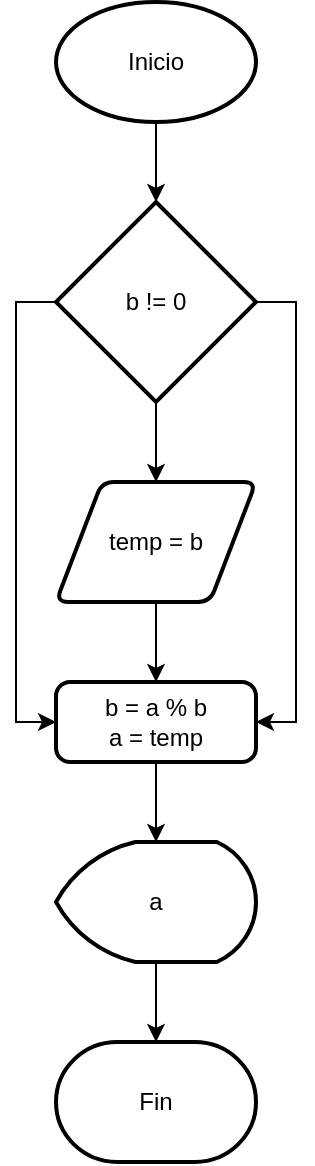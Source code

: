<mxfile version="24.3.1" type="github">
  <diagram name="Página-1" id="SZbIjKiSIgq2nOfCxIZn">
    <mxGraphModel dx="879" dy="440" grid="1" gridSize="10" guides="1" tooltips="1" connect="1" arrows="1" fold="1" page="1" pageScale="1" pageWidth="827" pageHeight="1169" math="0" shadow="0">
      <root>
        <mxCell id="0" />
        <mxCell id="1" parent="0" />
        <mxCell id="cA3qcqSXhE8oh6iwLITy-4" value="" style="edgeStyle=orthogonalEdgeStyle;rounded=0;orthogonalLoop=1;jettySize=auto;html=1;" edge="1" parent="1" source="cA3qcqSXhE8oh6iwLITy-2" target="cA3qcqSXhE8oh6iwLITy-3">
          <mxGeometry relative="1" as="geometry" />
        </mxCell>
        <mxCell id="cA3qcqSXhE8oh6iwLITy-2" value="Inicio" style="strokeWidth=2;html=1;shape=mxgraph.flowchart.start_1;whiteSpace=wrap;" vertex="1" parent="1">
          <mxGeometry x="364" y="10" width="100" height="60" as="geometry" />
        </mxCell>
        <mxCell id="cA3qcqSXhE8oh6iwLITy-6" value="" style="edgeStyle=orthogonalEdgeStyle;rounded=0;orthogonalLoop=1;jettySize=auto;html=1;" edge="1" parent="1" source="cA3qcqSXhE8oh6iwLITy-3" target="cA3qcqSXhE8oh6iwLITy-5">
          <mxGeometry relative="1" as="geometry" />
        </mxCell>
        <mxCell id="cA3qcqSXhE8oh6iwLITy-9" style="edgeStyle=orthogonalEdgeStyle;rounded=0;orthogonalLoop=1;jettySize=auto;html=1;entryX=0;entryY=0.5;entryDx=0;entryDy=0;" edge="1" parent="1" source="cA3qcqSXhE8oh6iwLITy-3" target="cA3qcqSXhE8oh6iwLITy-7">
          <mxGeometry relative="1" as="geometry">
            <Array as="points">
              <mxPoint x="344" y="160" />
              <mxPoint x="344" y="370" />
            </Array>
          </mxGeometry>
        </mxCell>
        <mxCell id="cA3qcqSXhE8oh6iwLITy-10" style="edgeStyle=orthogonalEdgeStyle;rounded=0;orthogonalLoop=1;jettySize=auto;html=1;entryX=1;entryY=0.5;entryDx=0;entryDy=0;" edge="1" parent="1" source="cA3qcqSXhE8oh6iwLITy-3" target="cA3qcqSXhE8oh6iwLITy-7">
          <mxGeometry relative="1" as="geometry">
            <Array as="points">
              <mxPoint x="484" y="160" />
              <mxPoint x="484" y="370" />
            </Array>
          </mxGeometry>
        </mxCell>
        <mxCell id="cA3qcqSXhE8oh6iwLITy-3" value="b != 0" style="strokeWidth=2;html=1;shape=mxgraph.flowchart.decision;whiteSpace=wrap;" vertex="1" parent="1">
          <mxGeometry x="364" y="110" width="100" height="100" as="geometry" />
        </mxCell>
        <mxCell id="cA3qcqSXhE8oh6iwLITy-8" value="" style="edgeStyle=orthogonalEdgeStyle;rounded=0;orthogonalLoop=1;jettySize=auto;html=1;" edge="1" parent="1" source="cA3qcqSXhE8oh6iwLITy-5" target="cA3qcqSXhE8oh6iwLITy-7">
          <mxGeometry relative="1" as="geometry" />
        </mxCell>
        <mxCell id="cA3qcqSXhE8oh6iwLITy-5" value="temp = b" style="shape=parallelogram;html=1;strokeWidth=2;perimeter=parallelogramPerimeter;whiteSpace=wrap;rounded=1;arcSize=12;size=0.23;" vertex="1" parent="1">
          <mxGeometry x="364" y="250" width="100" height="60" as="geometry" />
        </mxCell>
        <mxCell id="cA3qcqSXhE8oh6iwLITy-12" value="" style="edgeStyle=orthogonalEdgeStyle;rounded=0;orthogonalLoop=1;jettySize=auto;html=1;" edge="1" parent="1" source="cA3qcqSXhE8oh6iwLITy-7" target="cA3qcqSXhE8oh6iwLITy-11">
          <mxGeometry relative="1" as="geometry" />
        </mxCell>
        <mxCell id="cA3qcqSXhE8oh6iwLITy-7" value="&lt;div&gt;b = a % b&lt;/div&gt;&lt;div&gt;a = temp&lt;br&gt;&lt;/div&gt;" style="rounded=1;whiteSpace=wrap;html=1;absoluteArcSize=1;arcSize=14;strokeWidth=2;" vertex="1" parent="1">
          <mxGeometry x="364" y="350" width="100" height="40" as="geometry" />
        </mxCell>
        <mxCell id="cA3qcqSXhE8oh6iwLITy-14" value="" style="edgeStyle=orthogonalEdgeStyle;rounded=0;orthogonalLoop=1;jettySize=auto;html=1;" edge="1" parent="1" source="cA3qcqSXhE8oh6iwLITy-11" target="cA3qcqSXhE8oh6iwLITy-13">
          <mxGeometry relative="1" as="geometry" />
        </mxCell>
        <mxCell id="cA3qcqSXhE8oh6iwLITy-11" value="a" style="strokeWidth=2;html=1;shape=mxgraph.flowchart.display;whiteSpace=wrap;" vertex="1" parent="1">
          <mxGeometry x="364" y="430" width="100" height="60" as="geometry" />
        </mxCell>
        <mxCell id="cA3qcqSXhE8oh6iwLITy-13" value="Fin" style="strokeWidth=2;html=1;shape=mxgraph.flowchart.terminator;whiteSpace=wrap;" vertex="1" parent="1">
          <mxGeometry x="364" y="530" width="100" height="60" as="geometry" />
        </mxCell>
      </root>
    </mxGraphModel>
  </diagram>
</mxfile>
